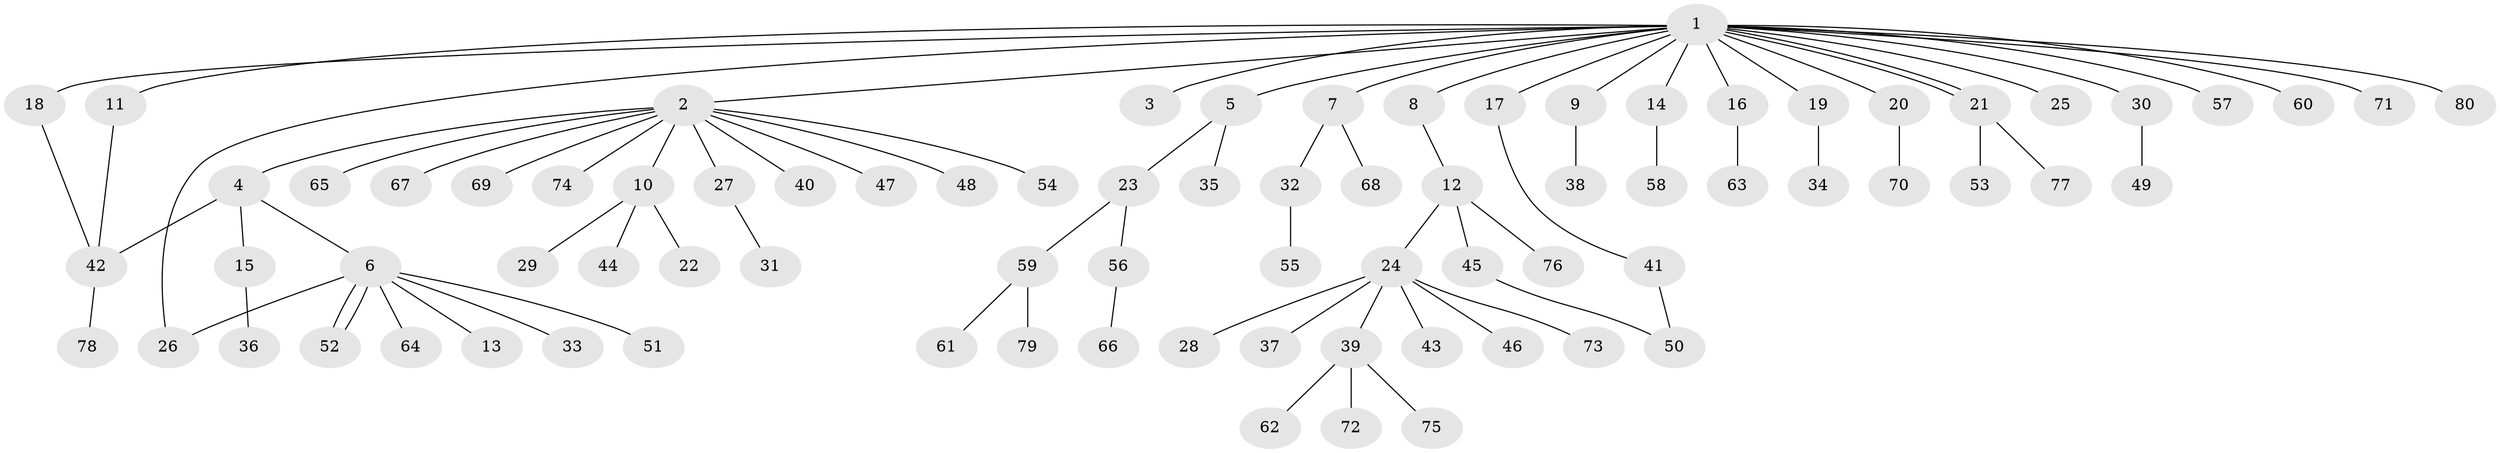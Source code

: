// Generated by graph-tools (version 1.1) at 2025/14/03/09/25 04:14:26]
// undirected, 80 vertices, 85 edges
graph export_dot {
graph [start="1"]
  node [color=gray90,style=filled];
  1;
  2;
  3;
  4;
  5;
  6;
  7;
  8;
  9;
  10;
  11;
  12;
  13;
  14;
  15;
  16;
  17;
  18;
  19;
  20;
  21;
  22;
  23;
  24;
  25;
  26;
  27;
  28;
  29;
  30;
  31;
  32;
  33;
  34;
  35;
  36;
  37;
  38;
  39;
  40;
  41;
  42;
  43;
  44;
  45;
  46;
  47;
  48;
  49;
  50;
  51;
  52;
  53;
  54;
  55;
  56;
  57;
  58;
  59;
  60;
  61;
  62;
  63;
  64;
  65;
  66;
  67;
  68;
  69;
  70;
  71;
  72;
  73;
  74;
  75;
  76;
  77;
  78;
  79;
  80;
  1 -- 2;
  1 -- 3;
  1 -- 5;
  1 -- 7;
  1 -- 8;
  1 -- 9;
  1 -- 11;
  1 -- 14;
  1 -- 16;
  1 -- 17;
  1 -- 18;
  1 -- 19;
  1 -- 20;
  1 -- 21;
  1 -- 21;
  1 -- 25;
  1 -- 26;
  1 -- 30;
  1 -- 57;
  1 -- 60;
  1 -- 71;
  1 -- 80;
  2 -- 4;
  2 -- 10;
  2 -- 27;
  2 -- 40;
  2 -- 47;
  2 -- 48;
  2 -- 54;
  2 -- 65;
  2 -- 67;
  2 -- 69;
  2 -- 74;
  4 -- 6;
  4 -- 15;
  4 -- 42;
  5 -- 23;
  5 -- 35;
  6 -- 13;
  6 -- 26;
  6 -- 33;
  6 -- 51;
  6 -- 52;
  6 -- 52;
  6 -- 64;
  7 -- 32;
  7 -- 68;
  8 -- 12;
  9 -- 38;
  10 -- 22;
  10 -- 29;
  10 -- 44;
  11 -- 42;
  12 -- 24;
  12 -- 45;
  12 -- 76;
  14 -- 58;
  15 -- 36;
  16 -- 63;
  17 -- 41;
  18 -- 42;
  19 -- 34;
  20 -- 70;
  21 -- 53;
  21 -- 77;
  23 -- 56;
  23 -- 59;
  24 -- 28;
  24 -- 37;
  24 -- 39;
  24 -- 43;
  24 -- 46;
  24 -- 73;
  27 -- 31;
  30 -- 49;
  32 -- 55;
  39 -- 62;
  39 -- 72;
  39 -- 75;
  41 -- 50;
  42 -- 78;
  45 -- 50;
  56 -- 66;
  59 -- 61;
  59 -- 79;
}

